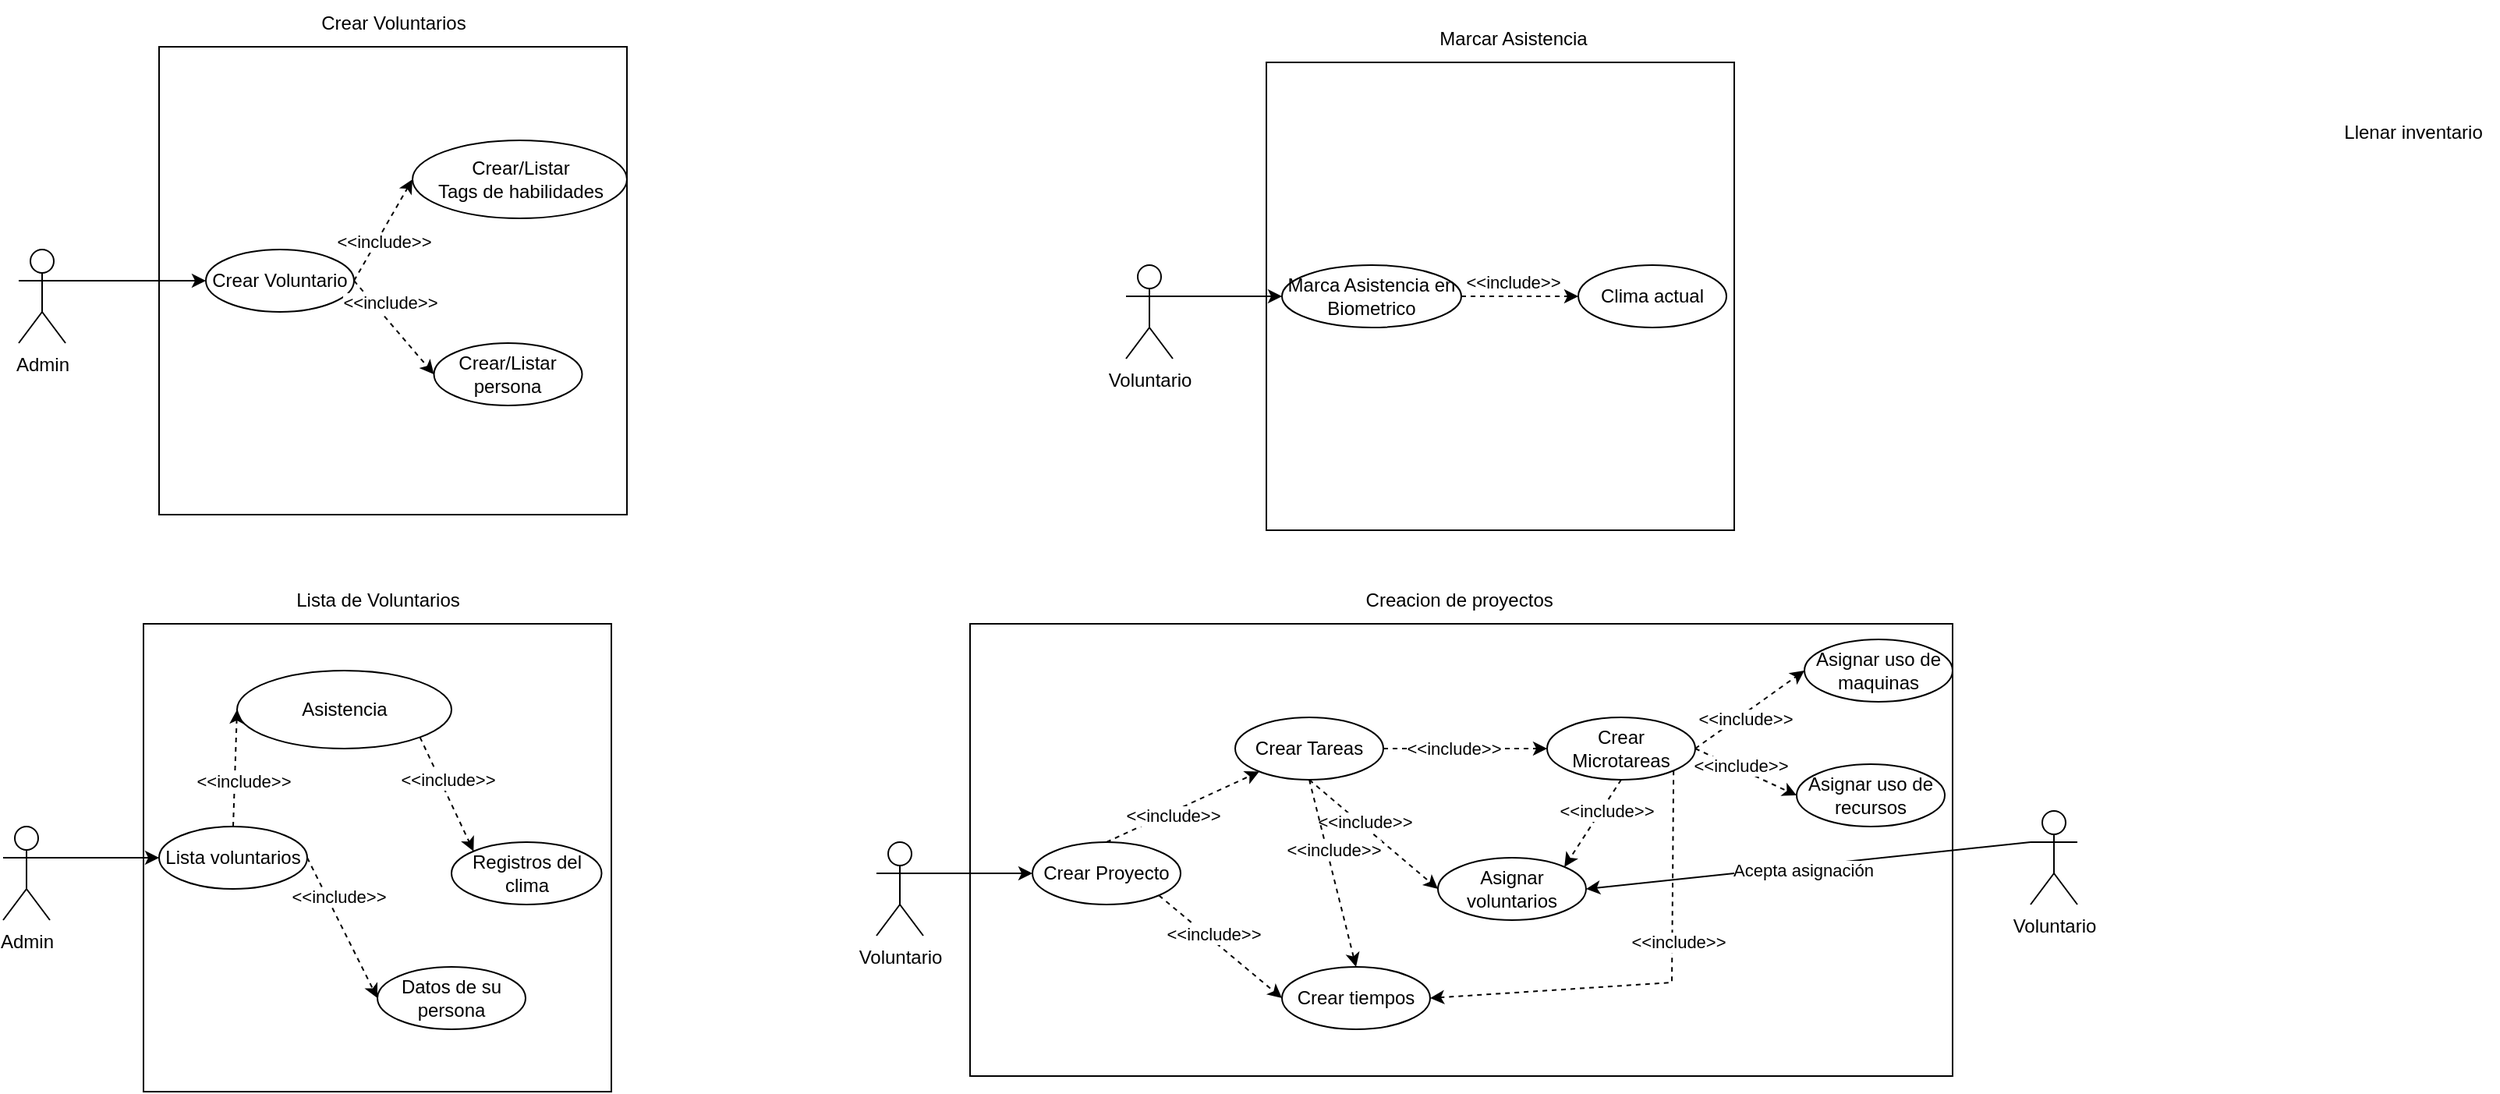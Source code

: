 <mxfile version="24.3.1" type="google">
  <diagram name="Page-1" id="OQO1LDAPzxo9q6XqUUo8">
    <mxGraphModel grid="1" page="1" gridSize="10" guides="1" tooltips="1" connect="1" arrows="1" fold="1" pageScale="1" pageWidth="850" pageHeight="1100" math="0" shadow="0">
      <root>
        <mxCell id="0" />
        <mxCell id="1" parent="0" />
        <mxCell id="4_91c31HpoTW8lyKuUHM-52" value="" style="rounded=0;whiteSpace=wrap;html=1;" vertex="1" parent="1">
          <mxGeometry x="790" y="700" width="630" height="290" as="geometry" />
        </mxCell>
        <mxCell id="4_91c31HpoTW8lyKuUHM-1" value="Admin" style="shape=umlActor;verticalLabelPosition=bottom;verticalAlign=top;html=1;outlineConnect=0;" vertex="1" parent="1">
          <mxGeometry x="180" y="460" width="30" height="60" as="geometry" />
        </mxCell>
        <mxCell id="4_91c31HpoTW8lyKuUHM-2" value="" style="whiteSpace=wrap;html=1;aspect=fixed;" vertex="1" parent="1">
          <mxGeometry x="270" y="330" width="300" height="300" as="geometry" />
        </mxCell>
        <mxCell id="4_91c31HpoTW8lyKuUHM-3" value="Crear Voluntarios" style="text;html=1;align=center;verticalAlign=middle;resizable=0;points=[];autosize=1;strokeColor=none;fillColor=none;" vertex="1" parent="1">
          <mxGeometry x="365" y="300" width="110" height="30" as="geometry" />
        </mxCell>
        <mxCell id="4_91c31HpoTW8lyKuUHM-4" value="Crear/Listar persona" style="ellipse;whiteSpace=wrap;html=1;" vertex="1" parent="1">
          <mxGeometry x="446.25" y="520" width="95" height="40" as="geometry" />
        </mxCell>
        <mxCell id="4_91c31HpoTW8lyKuUHM-5" value="Crear Voluntario" style="ellipse;whiteSpace=wrap;html=1;" vertex="1" parent="1">
          <mxGeometry x="300" y="460" width="95" height="40" as="geometry" />
        </mxCell>
        <mxCell id="4_91c31HpoTW8lyKuUHM-8" value="Crear/Listar&lt;div&gt;Tags de habilidades&lt;/div&gt;" style="ellipse;whiteSpace=wrap;html=1;" vertex="1" parent="1">
          <mxGeometry x="432.5" y="390" width="137.5" height="50" as="geometry" />
        </mxCell>
        <mxCell id="4_91c31HpoTW8lyKuUHM-11" value="" style="endArrow=classic;html=1;rounded=0;exitX=1;exitY=0.333;exitDx=0;exitDy=0;exitPerimeter=0;entryX=0;entryY=0.5;entryDx=0;entryDy=0;" edge="1" parent="1" source="4_91c31HpoTW8lyKuUHM-1" target="4_91c31HpoTW8lyKuUHM-5">
          <mxGeometry width="50" height="50" relative="1" as="geometry">
            <mxPoint x="240" y="440" as="sourcePoint" />
            <mxPoint x="363" y="390" as="targetPoint" />
          </mxGeometry>
        </mxCell>
        <mxCell id="4_91c31HpoTW8lyKuUHM-14" value="" style="endArrow=classic;html=1;rounded=0;entryX=0;entryY=0.5;entryDx=0;entryDy=0;exitX=1;exitY=0.5;exitDx=0;exitDy=0;dashed=1;" edge="1" parent="1" source="4_91c31HpoTW8lyKuUHM-5" target="4_91c31HpoTW8lyKuUHM-4">
          <mxGeometry width="50" height="50" relative="1" as="geometry">
            <mxPoint x="390" y="530" as="sourcePoint" />
            <mxPoint x="440" y="480" as="targetPoint" />
          </mxGeometry>
        </mxCell>
        <mxCell id="4_91c31HpoTW8lyKuUHM-15" value="&amp;lt;&amp;lt;include&amp;gt;&amp;gt;" style="edgeLabel;html=1;align=center;verticalAlign=middle;resizable=0;points=[];" connectable="0" vertex="1" parent="4_91c31HpoTW8lyKuUHM-14">
          <mxGeometry x="-0.242" y="-1" relative="1" as="geometry">
            <mxPoint x="4" y="-10" as="offset" />
          </mxGeometry>
        </mxCell>
        <mxCell id="4_91c31HpoTW8lyKuUHM-18" value="" style="endArrow=classic;html=1;rounded=0;entryX=0;entryY=0.5;entryDx=0;entryDy=0;exitX=1;exitY=0.5;exitDx=0;exitDy=0;dashed=1;" edge="1" parent="1" source="4_91c31HpoTW8lyKuUHM-5" target="4_91c31HpoTW8lyKuUHM-8">
          <mxGeometry width="50" height="50" relative="1" as="geometry">
            <mxPoint x="405" y="430" as="sourcePoint" />
            <mxPoint x="475" y="380" as="targetPoint" />
          </mxGeometry>
        </mxCell>
        <mxCell id="4_91c31HpoTW8lyKuUHM-19" value="&amp;lt;&amp;lt;include&amp;gt;&amp;gt;" style="edgeLabel;html=1;align=center;verticalAlign=middle;resizable=0;points=[];" connectable="0" vertex="1" parent="4_91c31HpoTW8lyKuUHM-18">
          <mxGeometry x="-0.242" y="-1" relative="1" as="geometry">
            <mxPoint x="4" y="-1" as="offset" />
          </mxGeometry>
        </mxCell>
        <mxCell id="4_91c31HpoTW8lyKuUHM-21" value="Admin" style="shape=umlActor;verticalLabelPosition=bottom;verticalAlign=top;html=1;outlineConnect=0;" vertex="1" parent="1">
          <mxGeometry x="170" y="830" width="30" height="60" as="geometry" />
        </mxCell>
        <mxCell id="4_91c31HpoTW8lyKuUHM-22" value="" style="whiteSpace=wrap;html=1;aspect=fixed;" vertex="1" parent="1">
          <mxGeometry x="260" y="700" width="300" height="300" as="geometry" />
        </mxCell>
        <mxCell id="4_91c31HpoTW8lyKuUHM-23" value="Lista de Voluntarios" style="text;html=1;align=center;verticalAlign=middle;resizable=0;points=[];autosize=1;strokeColor=none;fillColor=none;" vertex="1" parent="1">
          <mxGeometry x="350" y="670" width="120" height="30" as="geometry" />
        </mxCell>
        <mxCell id="4_91c31HpoTW8lyKuUHM-24" value="Datos de su persona" style="ellipse;whiteSpace=wrap;html=1;" vertex="1" parent="1">
          <mxGeometry x="410" y="920" width="95" height="40" as="geometry" />
        </mxCell>
        <mxCell id="4_91c31HpoTW8lyKuUHM-25" value="Lista voluntarios" style="ellipse;whiteSpace=wrap;html=1;" vertex="1" parent="1">
          <mxGeometry x="270" y="830" width="95" height="40" as="geometry" />
        </mxCell>
        <mxCell id="4_91c31HpoTW8lyKuUHM-26" value="Asistencia" style="ellipse;whiteSpace=wrap;html=1;" vertex="1" parent="1">
          <mxGeometry x="320" y="730" width="137.5" height="50" as="geometry" />
        </mxCell>
        <mxCell id="4_91c31HpoTW8lyKuUHM-27" value="" style="endArrow=classic;html=1;rounded=0;exitX=1;exitY=0.333;exitDx=0;exitDy=0;exitPerimeter=0;entryX=0;entryY=0.5;entryDx=0;entryDy=0;" edge="1" parent="1" source="4_91c31HpoTW8lyKuUHM-21" target="4_91c31HpoTW8lyKuUHM-25">
          <mxGeometry width="50" height="50" relative="1" as="geometry">
            <mxPoint x="230" y="810" as="sourcePoint" />
            <mxPoint x="353" y="760" as="targetPoint" />
          </mxGeometry>
        </mxCell>
        <mxCell id="4_91c31HpoTW8lyKuUHM-28" value="" style="endArrow=classic;html=1;rounded=0;entryX=0;entryY=0.5;entryDx=0;entryDy=0;exitX=1;exitY=0.5;exitDx=0;exitDy=0;dashed=1;" edge="1" parent="1" source="4_91c31HpoTW8lyKuUHM-25" target="4_91c31HpoTW8lyKuUHM-24">
          <mxGeometry width="50" height="50" relative="1" as="geometry">
            <mxPoint x="380" y="900" as="sourcePoint" />
            <mxPoint x="430" y="850" as="targetPoint" />
          </mxGeometry>
        </mxCell>
        <mxCell id="4_91c31HpoTW8lyKuUHM-29" value="&amp;lt;&amp;lt;include&amp;gt;&amp;gt;" style="edgeLabel;html=1;align=center;verticalAlign=middle;resizable=0;points=[];" connectable="0" vertex="1" parent="4_91c31HpoTW8lyKuUHM-28">
          <mxGeometry x="-0.242" y="-1" relative="1" as="geometry">
            <mxPoint x="4" y="-10" as="offset" />
          </mxGeometry>
        </mxCell>
        <mxCell id="4_91c31HpoTW8lyKuUHM-30" value="" style="endArrow=classic;html=1;rounded=0;entryX=0;entryY=0.5;entryDx=0;entryDy=0;exitX=0.5;exitY=0;exitDx=0;exitDy=0;dashed=1;" edge="1" parent="1" source="4_91c31HpoTW8lyKuUHM-25" target="4_91c31HpoTW8lyKuUHM-26">
          <mxGeometry width="50" height="50" relative="1" as="geometry">
            <mxPoint x="395" y="800" as="sourcePoint" />
            <mxPoint x="465" y="750" as="targetPoint" />
          </mxGeometry>
        </mxCell>
        <mxCell id="4_91c31HpoTW8lyKuUHM-31" value="&amp;lt;&amp;lt;include&amp;gt;&amp;gt;" style="edgeLabel;html=1;align=center;verticalAlign=middle;resizable=0;points=[];" connectable="0" vertex="1" parent="4_91c31HpoTW8lyKuUHM-30">
          <mxGeometry x="-0.242" y="-1" relative="1" as="geometry">
            <mxPoint x="4" y="-1" as="offset" />
          </mxGeometry>
        </mxCell>
        <mxCell id="4_91c31HpoTW8lyKuUHM-32" value="Registros del clima" style="ellipse;whiteSpace=wrap;html=1;" vertex="1" parent="1">
          <mxGeometry x="457.5" y="840" width="96.25" height="40" as="geometry" />
        </mxCell>
        <mxCell id="4_91c31HpoTW8lyKuUHM-33" value="" style="endArrow=classic;html=1;rounded=0;entryX=0;entryY=0;entryDx=0;entryDy=0;exitX=1;exitY=1;exitDx=0;exitDy=0;dashed=1;" edge="1" parent="1" source="4_91c31HpoTW8lyKuUHM-26" target="4_91c31HpoTW8lyKuUHM-32">
          <mxGeometry width="50" height="50" relative="1" as="geometry">
            <mxPoint x="375" y="860" as="sourcePoint" />
            <mxPoint x="420" y="950" as="targetPoint" />
          </mxGeometry>
        </mxCell>
        <mxCell id="4_91c31HpoTW8lyKuUHM-34" value="&amp;lt;&amp;lt;include&amp;gt;&amp;gt;" style="edgeLabel;html=1;align=center;verticalAlign=middle;resizable=0;points=[];" connectable="0" vertex="1" parent="4_91c31HpoTW8lyKuUHM-33">
          <mxGeometry x="-0.242" y="-1" relative="1" as="geometry">
            <mxPoint x="5" y="-1" as="offset" />
          </mxGeometry>
        </mxCell>
        <mxCell id="4_91c31HpoTW8lyKuUHM-36" value="Voluntario" style="shape=umlActor;verticalLabelPosition=bottom;verticalAlign=top;html=1;outlineConnect=0;" vertex="1" parent="1">
          <mxGeometry x="730" y="840" width="30" height="60" as="geometry" />
        </mxCell>
        <mxCell id="4_91c31HpoTW8lyKuUHM-38" value="Creacion de proyectos&amp;nbsp;" style="text;html=1;align=center;verticalAlign=middle;resizable=0;points=[];autosize=1;strokeColor=none;fillColor=none;" vertex="1" parent="1">
          <mxGeometry x="1040" y="670" width="130" height="30" as="geometry" />
        </mxCell>
        <mxCell id="4_91c31HpoTW8lyKuUHM-40" value="Crear Proyecto" style="ellipse;whiteSpace=wrap;html=1;" vertex="1" parent="1">
          <mxGeometry x="830" y="840" width="95" height="40" as="geometry" />
        </mxCell>
        <mxCell id="4_91c31HpoTW8lyKuUHM-42" value="" style="endArrow=classic;html=1;rounded=0;exitX=1;exitY=0.333;exitDx=0;exitDy=0;exitPerimeter=0;entryX=0;entryY=0.5;entryDx=0;entryDy=0;" edge="1" parent="1" source="4_91c31HpoTW8lyKuUHM-36" target="4_91c31HpoTW8lyKuUHM-40">
          <mxGeometry width="50" height="50" relative="1" as="geometry">
            <mxPoint x="790" y="820" as="sourcePoint" />
            <mxPoint x="913" y="770" as="targetPoint" />
          </mxGeometry>
        </mxCell>
        <mxCell id="4_91c31HpoTW8lyKuUHM-50" value="Crear Tareas" style="ellipse;whiteSpace=wrap;html=1;" vertex="1" parent="1">
          <mxGeometry x="960" y="760" width="95" height="40" as="geometry" />
        </mxCell>
        <mxCell id="4_91c31HpoTW8lyKuUHM-51" value="Crear Microtareas" style="ellipse;whiteSpace=wrap;html=1;" vertex="1" parent="1">
          <mxGeometry x="1160" y="760" width="95" height="40" as="geometry" />
        </mxCell>
        <mxCell id="4_91c31HpoTW8lyKuUHM-53" value="Asignar voluntarios" style="ellipse;whiteSpace=wrap;html=1;" vertex="1" parent="1">
          <mxGeometry x="1090" y="850" width="95" height="40" as="geometry" />
        </mxCell>
        <mxCell id="4_91c31HpoTW8lyKuUHM-54" value="" style="endArrow=classic;html=1;rounded=0;exitX=0.5;exitY=0;exitDx=0;exitDy=0;dashed=1;" edge="1" parent="1" source="4_91c31HpoTW8lyKuUHM-40" target="4_91c31HpoTW8lyKuUHM-50">
          <mxGeometry width="50" height="50" relative="1" as="geometry">
            <mxPoint x="447" y="783" as="sourcePoint" />
            <mxPoint x="482" y="856" as="targetPoint" />
          </mxGeometry>
        </mxCell>
        <mxCell id="4_91c31HpoTW8lyKuUHM-55" value="&amp;lt;&amp;lt;include&amp;gt;&amp;gt;" style="edgeLabel;html=1;align=center;verticalAlign=middle;resizable=0;points=[];" connectable="0" vertex="1" parent="4_91c31HpoTW8lyKuUHM-54">
          <mxGeometry x="-0.242" y="-1" relative="1" as="geometry">
            <mxPoint x="5" y="-1" as="offset" />
          </mxGeometry>
        </mxCell>
        <mxCell id="4_91c31HpoTW8lyKuUHM-57" value="" style="endArrow=classic;html=1;rounded=0;exitX=1;exitY=0.5;exitDx=0;exitDy=0;dashed=1;entryX=0;entryY=0.5;entryDx=0;entryDy=0;" edge="1" parent="1" source="4_91c31HpoTW8lyKuUHM-50" target="4_91c31HpoTW8lyKuUHM-51">
          <mxGeometry width="50" height="50" relative="1" as="geometry">
            <mxPoint x="888" y="850" as="sourcePoint" />
            <mxPoint x="986" y="805" as="targetPoint" />
          </mxGeometry>
        </mxCell>
        <mxCell id="4_91c31HpoTW8lyKuUHM-58" value="&amp;lt;&amp;lt;include&amp;gt;&amp;gt;" style="edgeLabel;html=1;align=center;verticalAlign=middle;resizable=0;points=[];" connectable="0" vertex="1" parent="4_91c31HpoTW8lyKuUHM-57">
          <mxGeometry x="-0.242" y="-1" relative="1" as="geometry">
            <mxPoint x="5" y="-1" as="offset" />
          </mxGeometry>
        </mxCell>
        <mxCell id="4_91c31HpoTW8lyKuUHM-59" value="" style="endArrow=classic;html=1;rounded=0;exitX=0.5;exitY=1;exitDx=0;exitDy=0;dashed=1;entryX=0;entryY=0.5;entryDx=0;entryDy=0;" edge="1" parent="1" source="4_91c31HpoTW8lyKuUHM-50" target="4_91c31HpoTW8lyKuUHM-53">
          <mxGeometry width="50" height="50" relative="1" as="geometry">
            <mxPoint x="1065" y="790" as="sourcePoint" />
            <mxPoint x="1170" y="790" as="targetPoint" />
          </mxGeometry>
        </mxCell>
        <mxCell id="4_91c31HpoTW8lyKuUHM-60" value="&amp;lt;&amp;lt;include&amp;gt;&amp;gt;" style="edgeLabel;html=1;align=center;verticalAlign=middle;resizable=0;points=[];" connectable="0" vertex="1" parent="4_91c31HpoTW8lyKuUHM-59">
          <mxGeometry x="-0.242" y="-1" relative="1" as="geometry">
            <mxPoint x="5" y="-1" as="offset" />
          </mxGeometry>
        </mxCell>
        <mxCell id="4_91c31HpoTW8lyKuUHM-62" value="" style="endArrow=classic;html=1;rounded=0;exitX=0.5;exitY=1;exitDx=0;exitDy=0;dashed=1;entryX=1;entryY=0;entryDx=0;entryDy=0;" edge="1" parent="1" source="4_91c31HpoTW8lyKuUHM-51" target="4_91c31HpoTW8lyKuUHM-53">
          <mxGeometry width="50" height="50" relative="1" as="geometry">
            <mxPoint x="1065" y="790" as="sourcePoint" />
            <mxPoint x="1170" y="790" as="targetPoint" />
          </mxGeometry>
        </mxCell>
        <mxCell id="4_91c31HpoTW8lyKuUHM-63" value="&amp;lt;&amp;lt;include&amp;gt;&amp;gt;" style="edgeLabel;html=1;align=center;verticalAlign=middle;resizable=0;points=[];" connectable="0" vertex="1" parent="4_91c31HpoTW8lyKuUHM-62">
          <mxGeometry x="-0.242" y="-1" relative="1" as="geometry">
            <mxPoint x="5" y="-1" as="offset" />
          </mxGeometry>
        </mxCell>
        <mxCell id="4_91c31HpoTW8lyKuUHM-64" value="Asignar uso de maquinas" style="ellipse;whiteSpace=wrap;html=1;" vertex="1" parent="1">
          <mxGeometry x="1325" y="710" width="95" height="40" as="geometry" />
        </mxCell>
        <mxCell id="4_91c31HpoTW8lyKuUHM-65" value="" style="endArrow=classic;html=1;rounded=0;exitX=1;exitY=0.5;exitDx=0;exitDy=0;dashed=1;entryX=0;entryY=0.5;entryDx=0;entryDy=0;" edge="1" parent="1" source="4_91c31HpoTW8lyKuUHM-51" target="4_91c31HpoTW8lyKuUHM-64">
          <mxGeometry width="50" height="50" relative="1" as="geometry">
            <mxPoint x="1218" y="810" as="sourcePoint" />
            <mxPoint x="1181" y="866" as="targetPoint" />
          </mxGeometry>
        </mxCell>
        <mxCell id="4_91c31HpoTW8lyKuUHM-66" value="&amp;lt;&amp;lt;include&amp;gt;&amp;gt;" style="edgeLabel;html=1;align=center;verticalAlign=middle;resizable=0;points=[];" connectable="0" vertex="1" parent="4_91c31HpoTW8lyKuUHM-65">
          <mxGeometry x="-0.242" y="-1" relative="1" as="geometry">
            <mxPoint x="5" y="-1" as="offset" />
          </mxGeometry>
        </mxCell>
        <mxCell id="4_91c31HpoTW8lyKuUHM-67" value="Voluntario" style="shape=umlActor;verticalLabelPosition=bottom;verticalAlign=top;html=1;outlineConnect=0;" vertex="1" parent="1">
          <mxGeometry x="1470" y="820" width="30" height="60" as="geometry" />
        </mxCell>
        <mxCell id="4_91c31HpoTW8lyKuUHM-69" value="" style="endArrow=classic;html=1;rounded=0;entryX=1;entryY=0.5;entryDx=0;entryDy=0;exitX=0;exitY=0.333;exitDx=0;exitDy=0;exitPerimeter=0;" edge="1" parent="1" source="4_91c31HpoTW8lyKuUHM-67" target="4_91c31HpoTW8lyKuUHM-53">
          <mxGeometry width="50" height="50" relative="1" as="geometry">
            <mxPoint x="1420" y="840" as="sourcePoint" />
            <mxPoint x="1340" y="880" as="targetPoint" />
          </mxGeometry>
        </mxCell>
        <mxCell id="4_91c31HpoTW8lyKuUHM-70" value="Acepta asignación" style="edgeLabel;html=1;align=center;verticalAlign=middle;resizable=0;points=[];" connectable="0" vertex="1" parent="4_91c31HpoTW8lyKuUHM-69">
          <mxGeometry x="0.026" y="2" relative="1" as="geometry">
            <mxPoint as="offset" />
          </mxGeometry>
        </mxCell>
        <mxCell id="4_91c31HpoTW8lyKuUHM-71" value="Crear tiempos" style="ellipse;whiteSpace=wrap;html=1;" vertex="1" parent="1">
          <mxGeometry x="990" y="920" width="95" height="40" as="geometry" />
        </mxCell>
        <mxCell id="4_91c31HpoTW8lyKuUHM-72" value="" style="endArrow=classic;html=1;rounded=0;dashed=1;exitX=1;exitY=1;exitDx=0;exitDy=0;entryX=0;entryY=0.5;entryDx=0;entryDy=0;entryPerimeter=0;" edge="1" parent="1" source="4_91c31HpoTW8lyKuUHM-40" target="4_91c31HpoTW8lyKuUHM-71">
          <mxGeometry width="50" height="50" relative="1" as="geometry">
            <mxPoint x="888" y="850" as="sourcePoint" />
            <mxPoint x="986" y="805" as="targetPoint" />
          </mxGeometry>
        </mxCell>
        <mxCell id="4_91c31HpoTW8lyKuUHM-73" value="&amp;lt;&amp;lt;include&amp;gt;&amp;gt;" style="edgeLabel;html=1;align=center;verticalAlign=middle;resizable=0;points=[];" connectable="0" vertex="1" parent="4_91c31HpoTW8lyKuUHM-72">
          <mxGeometry x="-0.242" y="-1" relative="1" as="geometry">
            <mxPoint x="5" y="-1" as="offset" />
          </mxGeometry>
        </mxCell>
        <mxCell id="4_91c31HpoTW8lyKuUHM-74" value="" style="endArrow=classic;html=1;rounded=0;dashed=1;entryX=0.5;entryY=0;entryDx=0;entryDy=0;exitX=0.5;exitY=1;exitDx=0;exitDy=0;" edge="1" parent="1" source="4_91c31HpoTW8lyKuUHM-50" target="4_91c31HpoTW8lyKuUHM-71">
          <mxGeometry width="50" height="50" relative="1" as="geometry">
            <mxPoint x="1018" y="810" as="sourcePoint" />
            <mxPoint x="1100" y="880" as="targetPoint" />
          </mxGeometry>
        </mxCell>
        <mxCell id="4_91c31HpoTW8lyKuUHM-75" value="&amp;lt;&amp;lt;include&amp;gt;&amp;gt;" style="edgeLabel;html=1;align=center;verticalAlign=middle;resizable=0;points=[];" connectable="0" vertex="1" parent="4_91c31HpoTW8lyKuUHM-74">
          <mxGeometry x="-0.242" y="-1" relative="1" as="geometry">
            <mxPoint x="5" y="-1" as="offset" />
          </mxGeometry>
        </mxCell>
        <mxCell id="4_91c31HpoTW8lyKuUHM-76" value="" style="endArrow=classic;html=1;rounded=0;exitX=1;exitY=1;exitDx=0;exitDy=0;dashed=1;entryX=1;entryY=0.5;entryDx=0;entryDy=0;" edge="1" parent="1" source="4_91c31HpoTW8lyKuUHM-51" target="4_91c31HpoTW8lyKuUHM-71">
          <mxGeometry width="50" height="50" relative="1" as="geometry">
            <mxPoint x="1218" y="810" as="sourcePoint" />
            <mxPoint x="1181" y="866" as="targetPoint" />
            <Array as="points">
              <mxPoint x="1240" y="930" />
            </Array>
          </mxGeometry>
        </mxCell>
        <mxCell id="4_91c31HpoTW8lyKuUHM-77" value="&amp;lt;&amp;lt;include&amp;gt;&amp;gt;" style="edgeLabel;html=1;align=center;verticalAlign=middle;resizable=0;points=[];" connectable="0" vertex="1" parent="4_91c31HpoTW8lyKuUHM-76">
          <mxGeometry x="-0.242" y="-1" relative="1" as="geometry">
            <mxPoint x="5" y="-1" as="offset" />
          </mxGeometry>
        </mxCell>
        <mxCell id="4_91c31HpoTW8lyKuUHM-78" value="Asignar uso de recursos" style="ellipse;whiteSpace=wrap;html=1;" vertex="1" parent="1">
          <mxGeometry x="1320" y="790" width="95" height="40" as="geometry" />
        </mxCell>
        <mxCell id="4_91c31HpoTW8lyKuUHM-79" value="" style="endArrow=classic;html=1;rounded=0;exitX=1;exitY=0.5;exitDx=0;exitDy=0;dashed=1;entryX=0;entryY=0.5;entryDx=0;entryDy=0;" edge="1" parent="1" source="4_91c31HpoTW8lyKuUHM-51" target="4_91c31HpoTW8lyKuUHM-78">
          <mxGeometry width="50" height="50" relative="1" as="geometry">
            <mxPoint x="1265" y="790" as="sourcePoint" />
            <mxPoint x="1335" y="740" as="targetPoint" />
          </mxGeometry>
        </mxCell>
        <mxCell id="4_91c31HpoTW8lyKuUHM-80" value="&amp;lt;&amp;lt;include&amp;gt;&amp;gt;" style="edgeLabel;html=1;align=center;verticalAlign=middle;resizable=0;points=[];" connectable="0" vertex="1" parent="4_91c31HpoTW8lyKuUHM-79">
          <mxGeometry x="-0.242" y="-1" relative="1" as="geometry">
            <mxPoint x="5" y="-1" as="offset" />
          </mxGeometry>
        </mxCell>
        <mxCell id="4_91c31HpoTW8lyKuUHM-81" value="Marcar Asistencia" style="text;html=1;align=center;verticalAlign=middle;resizable=0;points=[];autosize=1;strokeColor=none;fillColor=none;" vertex="1" parent="1">
          <mxGeometry x="1082.5" y="310" width="110" height="30" as="geometry" />
        </mxCell>
        <mxCell id="4_91c31HpoTW8lyKuUHM-82" value="Llenar inventario" style="text;html=1;align=center;verticalAlign=middle;resizable=0;points=[];autosize=1;strokeColor=none;fillColor=none;" vertex="1" parent="1">
          <mxGeometry x="1660" y="370" width="110" height="30" as="geometry" />
        </mxCell>
        <mxCell id="4_91c31HpoTW8lyKuUHM-83" value="Voluntario" style="shape=umlActor;verticalLabelPosition=bottom;verticalAlign=top;html=1;outlineConnect=0;" vertex="1" parent="1">
          <mxGeometry x="890" y="470" width="30" height="60" as="geometry" />
        </mxCell>
        <mxCell id="4_91c31HpoTW8lyKuUHM-84" value="" style="whiteSpace=wrap;html=1;aspect=fixed;" vertex="1" parent="1">
          <mxGeometry x="980" y="340" width="300" height="300" as="geometry" />
        </mxCell>
        <mxCell id="4_91c31HpoTW8lyKuUHM-85" value="Clima actual" style="ellipse;whiteSpace=wrap;html=1;" vertex="1" parent="1">
          <mxGeometry x="1180" y="470" width="95" height="40" as="geometry" />
        </mxCell>
        <mxCell id="4_91c31HpoTW8lyKuUHM-86" value="Marca Asistencia en Biometrico" style="ellipse;whiteSpace=wrap;html=1;" vertex="1" parent="1">
          <mxGeometry x="990" y="470" width="115" height="40" as="geometry" />
        </mxCell>
        <mxCell id="4_91c31HpoTW8lyKuUHM-88" value="" style="endArrow=classic;html=1;rounded=0;exitX=1;exitY=0.333;exitDx=0;exitDy=0;exitPerimeter=0;entryX=0;entryY=0.5;entryDx=0;entryDy=0;" edge="1" parent="1" source="4_91c31HpoTW8lyKuUHM-83" target="4_91c31HpoTW8lyKuUHM-86">
          <mxGeometry width="50" height="50" relative="1" as="geometry">
            <mxPoint x="950" y="450" as="sourcePoint" />
            <mxPoint x="1073" y="400" as="targetPoint" />
          </mxGeometry>
        </mxCell>
        <mxCell id="4_91c31HpoTW8lyKuUHM-89" value="" style="endArrow=classic;html=1;rounded=0;entryX=0;entryY=0.5;entryDx=0;entryDy=0;exitX=1;exitY=0.5;exitDx=0;exitDy=0;dashed=1;" edge="1" parent="1" source="4_91c31HpoTW8lyKuUHM-86" target="4_91c31HpoTW8lyKuUHM-85">
          <mxGeometry width="50" height="50" relative="1" as="geometry">
            <mxPoint x="1100" y="540" as="sourcePoint" />
            <mxPoint x="1150" y="490" as="targetPoint" />
          </mxGeometry>
        </mxCell>
        <mxCell id="4_91c31HpoTW8lyKuUHM-90" value="&amp;lt;&amp;lt;include&amp;gt;&amp;gt;" style="edgeLabel;html=1;align=center;verticalAlign=middle;resizable=0;points=[];" connectable="0" vertex="1" parent="4_91c31HpoTW8lyKuUHM-89">
          <mxGeometry x="-0.242" y="-1" relative="1" as="geometry">
            <mxPoint x="4" y="-10" as="offset" />
          </mxGeometry>
        </mxCell>
      </root>
    </mxGraphModel>
  </diagram>
</mxfile>
